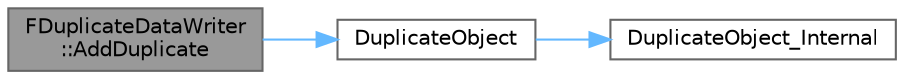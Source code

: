 digraph "FDuplicateDataWriter::AddDuplicate"
{
 // INTERACTIVE_SVG=YES
 // LATEX_PDF_SIZE
  bgcolor="transparent";
  edge [fontname=Helvetica,fontsize=10,labelfontname=Helvetica,labelfontsize=10];
  node [fontname=Helvetica,fontsize=10,shape=box,height=0.2,width=0.4];
  rankdir="LR";
  Node1 [id="Node000001",label="FDuplicateDataWriter\l::AddDuplicate",height=0.2,width=0.4,color="gray40", fillcolor="grey60", style="filled", fontcolor="black",tooltip="Places a new duplicate in the DuplicatedObjects map as well as the UnserializedObjects list."];
  Node1 -> Node2 [id="edge1_Node000001_Node000002",color="steelblue1",style="solid",tooltip=" "];
  Node2 [id="Node000002",label="DuplicateObject",height=0.2,width=0.4,color="grey40", fillcolor="white", style="filled",URL="$d0/da9/UObjectGlobals_8h.html#a8ff72114ad0efa8cddd9ecdb79f4347f",tooltip="Convenience template for duplicating an object."];
  Node2 -> Node3 [id="edge2_Node000002_Node000003",color="steelblue1",style="solid",tooltip=" "];
  Node3 [id="Node000003",label="DuplicateObject_Internal",height=0.2,width=0.4,color="grey40", fillcolor="white", style="filled",URL="$d0/da9/UObjectGlobals_8h.html#adf95f07515015055575c0288aad2a3f5",tooltip="Convenience function for duplicating an object."];
}

